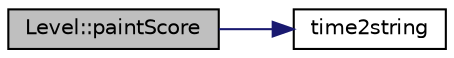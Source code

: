 digraph G
{
  edge [fontname="Helvetica",fontsize="10",labelfontname="Helvetica",labelfontsize="10"];
  node [fontname="Helvetica",fontsize="10",shape=record];
  rankdir="LR";
  Node1 [label="Level::paintScore",height=0.2,width=0.4,color="black", fillcolor="grey75", style="filled" fontcolor="black"];
  Node1 -> Node2 [color="midnightblue",fontsize="10",style="solid",fontname="Helvetica"];
  Node2 [label="time2string",height=0.2,width=0.4,color="black", fillcolor="white", style="filled",URL="$d3/d62/tools_8cpp.html#ab7835dfd504a7858e48c62bc4f133afe"];
}
